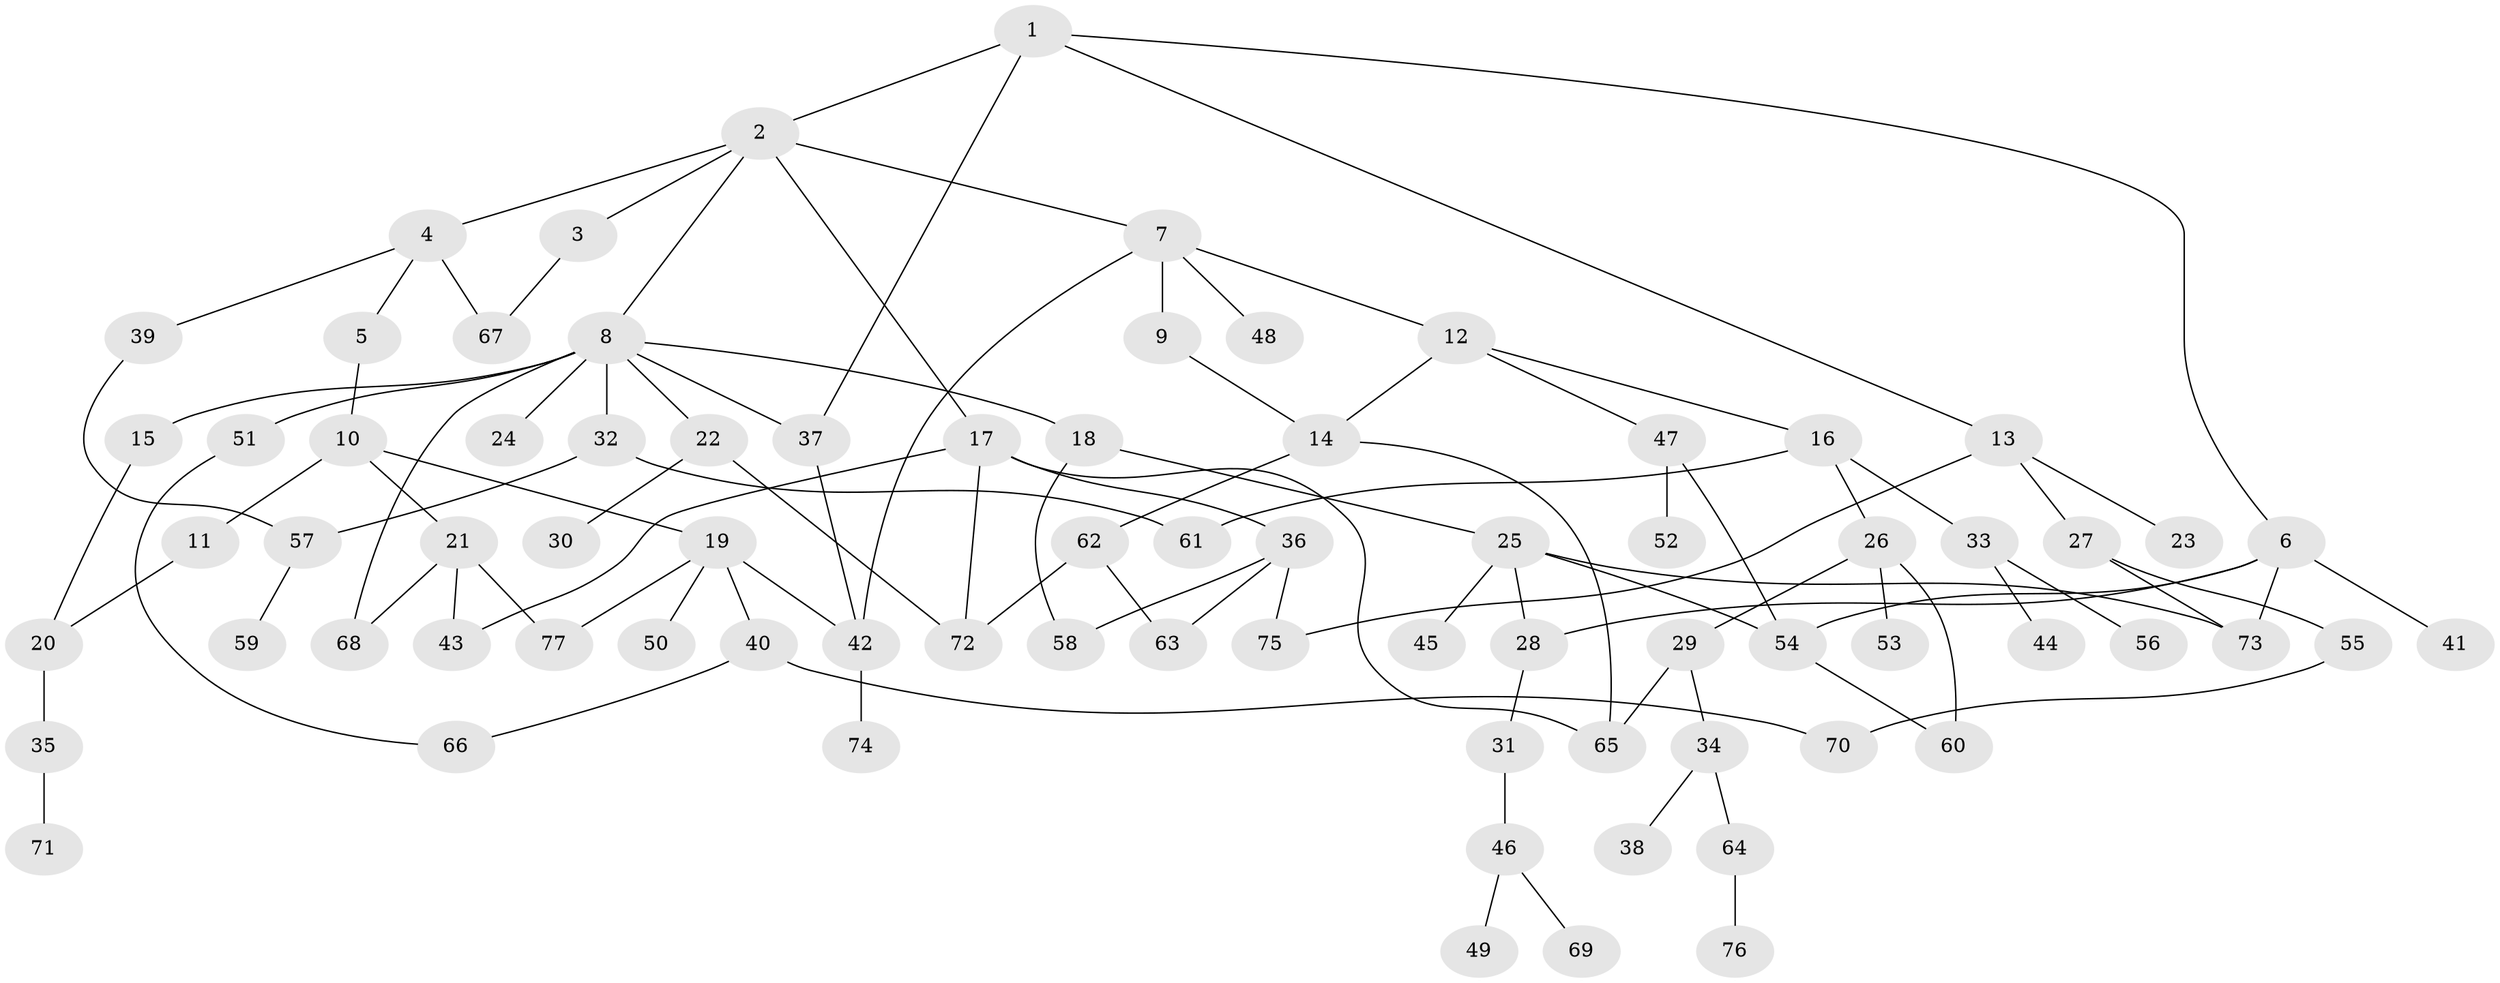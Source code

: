 // coarse degree distribution, {6: 0.07547169811320754, 2: 0.24528301886792453, 4: 0.18867924528301888, 9: 0.018867924528301886, 3: 0.20754716981132076, 5: 0.018867924528301886, 7: 0.018867924528301886, 1: 0.22641509433962265}
// Generated by graph-tools (version 1.1) at 2025/23/03/03/25 07:23:30]
// undirected, 77 vertices, 102 edges
graph export_dot {
graph [start="1"]
  node [color=gray90,style=filled];
  1;
  2;
  3;
  4;
  5;
  6;
  7;
  8;
  9;
  10;
  11;
  12;
  13;
  14;
  15;
  16;
  17;
  18;
  19;
  20;
  21;
  22;
  23;
  24;
  25;
  26;
  27;
  28;
  29;
  30;
  31;
  32;
  33;
  34;
  35;
  36;
  37;
  38;
  39;
  40;
  41;
  42;
  43;
  44;
  45;
  46;
  47;
  48;
  49;
  50;
  51;
  52;
  53;
  54;
  55;
  56;
  57;
  58;
  59;
  60;
  61;
  62;
  63;
  64;
  65;
  66;
  67;
  68;
  69;
  70;
  71;
  72;
  73;
  74;
  75;
  76;
  77;
  1 -- 2;
  1 -- 6;
  1 -- 13;
  1 -- 37;
  2 -- 3;
  2 -- 4;
  2 -- 7;
  2 -- 8;
  2 -- 17;
  3 -- 67;
  4 -- 5;
  4 -- 39;
  4 -- 67;
  5 -- 10;
  6 -- 28;
  6 -- 41;
  6 -- 54;
  6 -- 73;
  7 -- 9;
  7 -- 12;
  7 -- 48;
  7 -- 42;
  8 -- 15;
  8 -- 18;
  8 -- 22;
  8 -- 24;
  8 -- 32;
  8 -- 37;
  8 -- 51;
  8 -- 68;
  9 -- 14;
  10 -- 11;
  10 -- 19;
  10 -- 21;
  11 -- 20;
  12 -- 16;
  12 -- 47;
  12 -- 14;
  13 -- 23;
  13 -- 27;
  13 -- 75;
  14 -- 62;
  14 -- 65;
  15 -- 20;
  16 -- 26;
  16 -- 33;
  16 -- 61;
  17 -- 36;
  17 -- 72;
  17 -- 65;
  17 -- 43;
  18 -- 25;
  18 -- 58;
  19 -- 40;
  19 -- 42;
  19 -- 50;
  19 -- 77;
  20 -- 35;
  21 -- 43;
  21 -- 68;
  21 -- 77;
  22 -- 30;
  22 -- 72;
  25 -- 45;
  25 -- 54;
  25 -- 73;
  25 -- 28;
  26 -- 29;
  26 -- 53;
  26 -- 60;
  27 -- 55;
  27 -- 73;
  28 -- 31;
  29 -- 34;
  29 -- 65;
  31 -- 46;
  32 -- 57;
  32 -- 61;
  33 -- 44;
  33 -- 56;
  34 -- 38;
  34 -- 64;
  35 -- 71;
  36 -- 63;
  36 -- 75;
  36 -- 58;
  37 -- 42;
  39 -- 57;
  40 -- 66;
  40 -- 70;
  42 -- 74;
  46 -- 49;
  46 -- 69;
  47 -- 52;
  47 -- 54;
  51 -- 66;
  54 -- 60;
  55 -- 70;
  57 -- 59;
  62 -- 72;
  62 -- 63;
  64 -- 76;
}
